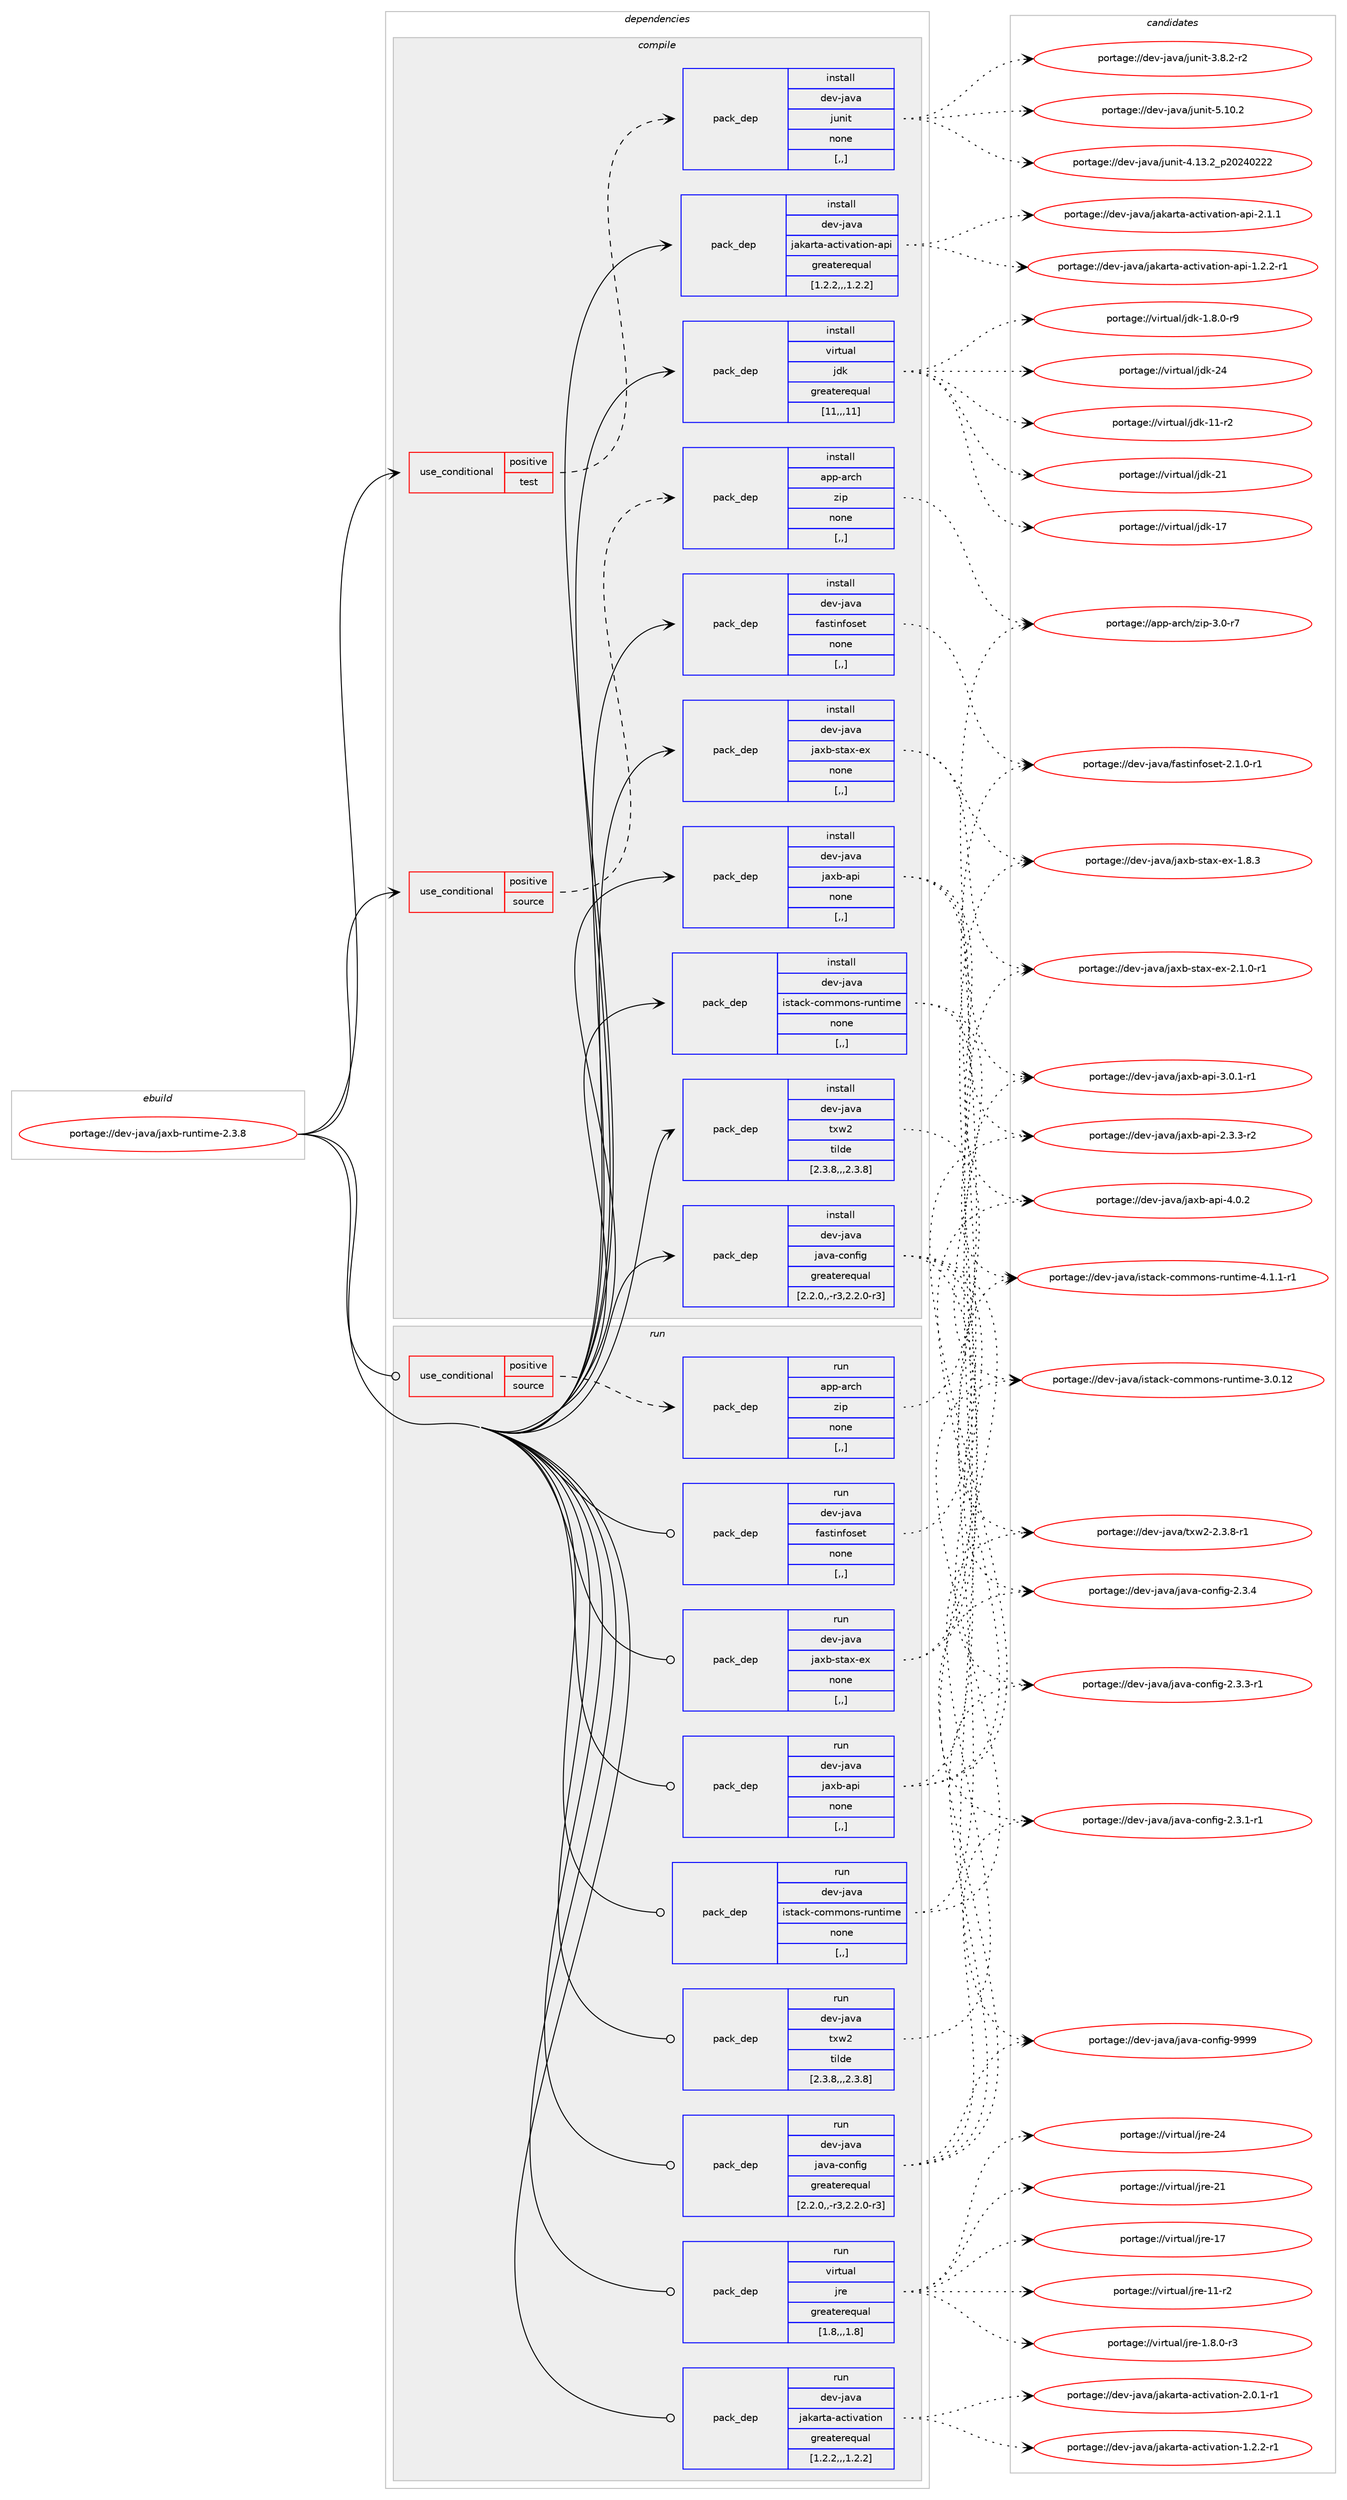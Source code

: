 digraph prolog {

# *************
# Graph options
# *************

newrank=true;
concentrate=true;
compound=true;
graph [rankdir=LR,fontname=Helvetica,fontsize=10,ranksep=1.5];#, ranksep=2.5, nodesep=0.2];
edge  [arrowhead=vee];
node  [fontname=Helvetica,fontsize=10];

# **********
# The ebuild
# **********

subgraph cluster_leftcol {
color=gray;
label=<<i>ebuild</i>>;
id [label="portage://dev-java/jaxb-runtime-2.3.8", color=red, width=4, href="../dev-java/jaxb-runtime-2.3.8.svg"];
}

# ****************
# The dependencies
# ****************

subgraph cluster_midcol {
color=gray;
label=<<i>dependencies</i>>;
subgraph cluster_compile {
fillcolor="#eeeeee";
style=filled;
label=<<i>compile</i>>;
subgraph cond21933 {
dependency94941 [label=<<TABLE BORDER="0" CELLBORDER="1" CELLSPACING="0" CELLPADDING="4"><TR><TD ROWSPAN="3" CELLPADDING="10">use_conditional</TD></TR><TR><TD>positive</TD></TR><TR><TD>source</TD></TR></TABLE>>, shape=none, color=red];
subgraph pack71953 {
dependency94942 [label=<<TABLE BORDER="0" CELLBORDER="1" CELLSPACING="0" CELLPADDING="4" WIDTH="220"><TR><TD ROWSPAN="6" CELLPADDING="30">pack_dep</TD></TR><TR><TD WIDTH="110">install</TD></TR><TR><TD>app-arch</TD></TR><TR><TD>zip</TD></TR><TR><TD>none</TD></TR><TR><TD>[,,]</TD></TR></TABLE>>, shape=none, color=blue];
}
dependency94941:e -> dependency94942:w [weight=20,style="dashed",arrowhead="vee"];
}
id:e -> dependency94941:w [weight=20,style="solid",arrowhead="vee"];
subgraph cond21934 {
dependency94943 [label=<<TABLE BORDER="0" CELLBORDER="1" CELLSPACING="0" CELLPADDING="4"><TR><TD ROWSPAN="3" CELLPADDING="10">use_conditional</TD></TR><TR><TD>positive</TD></TR><TR><TD>test</TD></TR></TABLE>>, shape=none, color=red];
subgraph pack71954 {
dependency94944 [label=<<TABLE BORDER="0" CELLBORDER="1" CELLSPACING="0" CELLPADDING="4" WIDTH="220"><TR><TD ROWSPAN="6" CELLPADDING="30">pack_dep</TD></TR><TR><TD WIDTH="110">install</TD></TR><TR><TD>dev-java</TD></TR><TR><TD>junit</TD></TR><TR><TD>none</TD></TR><TR><TD>[,,]</TD></TR></TABLE>>, shape=none, color=blue];
}
dependency94943:e -> dependency94944:w [weight=20,style="dashed",arrowhead="vee"];
}
id:e -> dependency94943:w [weight=20,style="solid",arrowhead="vee"];
subgraph pack71955 {
dependency94945 [label=<<TABLE BORDER="0" CELLBORDER="1" CELLSPACING="0" CELLPADDING="4" WIDTH="220"><TR><TD ROWSPAN="6" CELLPADDING="30">pack_dep</TD></TR><TR><TD WIDTH="110">install</TD></TR><TR><TD>dev-java</TD></TR><TR><TD>fastinfoset</TD></TR><TR><TD>none</TD></TR><TR><TD>[,,]</TD></TR></TABLE>>, shape=none, color=blue];
}
id:e -> dependency94945:w [weight=20,style="solid",arrowhead="vee"];
subgraph pack71956 {
dependency94946 [label=<<TABLE BORDER="0" CELLBORDER="1" CELLSPACING="0" CELLPADDING="4" WIDTH="220"><TR><TD ROWSPAN="6" CELLPADDING="30">pack_dep</TD></TR><TR><TD WIDTH="110">install</TD></TR><TR><TD>dev-java</TD></TR><TR><TD>istack-commons-runtime</TD></TR><TR><TD>none</TD></TR><TR><TD>[,,]</TD></TR></TABLE>>, shape=none, color=blue];
}
id:e -> dependency94946:w [weight=20,style="solid",arrowhead="vee"];
subgraph pack71957 {
dependency94947 [label=<<TABLE BORDER="0" CELLBORDER="1" CELLSPACING="0" CELLPADDING="4" WIDTH="220"><TR><TD ROWSPAN="6" CELLPADDING="30">pack_dep</TD></TR><TR><TD WIDTH="110">install</TD></TR><TR><TD>dev-java</TD></TR><TR><TD>jakarta-activation-api</TD></TR><TR><TD>greaterequal</TD></TR><TR><TD>[1.2.2,,,1.2.2]</TD></TR></TABLE>>, shape=none, color=blue];
}
id:e -> dependency94947:w [weight=20,style="solid",arrowhead="vee"];
subgraph pack71958 {
dependency94948 [label=<<TABLE BORDER="0" CELLBORDER="1" CELLSPACING="0" CELLPADDING="4" WIDTH="220"><TR><TD ROWSPAN="6" CELLPADDING="30">pack_dep</TD></TR><TR><TD WIDTH="110">install</TD></TR><TR><TD>dev-java</TD></TR><TR><TD>java-config</TD></TR><TR><TD>greaterequal</TD></TR><TR><TD>[2.2.0,,-r3,2.2.0-r3]</TD></TR></TABLE>>, shape=none, color=blue];
}
id:e -> dependency94948:w [weight=20,style="solid",arrowhead="vee"];
subgraph pack71959 {
dependency94949 [label=<<TABLE BORDER="0" CELLBORDER="1" CELLSPACING="0" CELLPADDING="4" WIDTH="220"><TR><TD ROWSPAN="6" CELLPADDING="30">pack_dep</TD></TR><TR><TD WIDTH="110">install</TD></TR><TR><TD>dev-java</TD></TR><TR><TD>jaxb-api</TD></TR><TR><TD>none</TD></TR><TR><TD>[,,]</TD></TR></TABLE>>, shape=none, color=blue];
}
id:e -> dependency94949:w [weight=20,style="solid",arrowhead="vee"];
subgraph pack71960 {
dependency94950 [label=<<TABLE BORDER="0" CELLBORDER="1" CELLSPACING="0" CELLPADDING="4" WIDTH="220"><TR><TD ROWSPAN="6" CELLPADDING="30">pack_dep</TD></TR><TR><TD WIDTH="110">install</TD></TR><TR><TD>dev-java</TD></TR><TR><TD>jaxb-stax-ex</TD></TR><TR><TD>none</TD></TR><TR><TD>[,,]</TD></TR></TABLE>>, shape=none, color=blue];
}
id:e -> dependency94950:w [weight=20,style="solid",arrowhead="vee"];
subgraph pack71961 {
dependency94951 [label=<<TABLE BORDER="0" CELLBORDER="1" CELLSPACING="0" CELLPADDING="4" WIDTH="220"><TR><TD ROWSPAN="6" CELLPADDING="30">pack_dep</TD></TR><TR><TD WIDTH="110">install</TD></TR><TR><TD>dev-java</TD></TR><TR><TD>txw2</TD></TR><TR><TD>tilde</TD></TR><TR><TD>[2.3.8,,,2.3.8]</TD></TR></TABLE>>, shape=none, color=blue];
}
id:e -> dependency94951:w [weight=20,style="solid",arrowhead="vee"];
subgraph pack71962 {
dependency94952 [label=<<TABLE BORDER="0" CELLBORDER="1" CELLSPACING="0" CELLPADDING="4" WIDTH="220"><TR><TD ROWSPAN="6" CELLPADDING="30">pack_dep</TD></TR><TR><TD WIDTH="110">install</TD></TR><TR><TD>virtual</TD></TR><TR><TD>jdk</TD></TR><TR><TD>greaterequal</TD></TR><TR><TD>[11,,,11]</TD></TR></TABLE>>, shape=none, color=blue];
}
id:e -> dependency94952:w [weight=20,style="solid",arrowhead="vee"];
}
subgraph cluster_compileandrun {
fillcolor="#eeeeee";
style=filled;
label=<<i>compile and run</i>>;
}
subgraph cluster_run {
fillcolor="#eeeeee";
style=filled;
label=<<i>run</i>>;
subgraph cond21935 {
dependency94953 [label=<<TABLE BORDER="0" CELLBORDER="1" CELLSPACING="0" CELLPADDING="4"><TR><TD ROWSPAN="3" CELLPADDING="10">use_conditional</TD></TR><TR><TD>positive</TD></TR><TR><TD>source</TD></TR></TABLE>>, shape=none, color=red];
subgraph pack71963 {
dependency94954 [label=<<TABLE BORDER="0" CELLBORDER="1" CELLSPACING="0" CELLPADDING="4" WIDTH="220"><TR><TD ROWSPAN="6" CELLPADDING="30">pack_dep</TD></TR><TR><TD WIDTH="110">run</TD></TR><TR><TD>app-arch</TD></TR><TR><TD>zip</TD></TR><TR><TD>none</TD></TR><TR><TD>[,,]</TD></TR></TABLE>>, shape=none, color=blue];
}
dependency94953:e -> dependency94954:w [weight=20,style="dashed",arrowhead="vee"];
}
id:e -> dependency94953:w [weight=20,style="solid",arrowhead="odot"];
subgraph pack71964 {
dependency94955 [label=<<TABLE BORDER="0" CELLBORDER="1" CELLSPACING="0" CELLPADDING="4" WIDTH="220"><TR><TD ROWSPAN="6" CELLPADDING="30">pack_dep</TD></TR><TR><TD WIDTH="110">run</TD></TR><TR><TD>dev-java</TD></TR><TR><TD>fastinfoset</TD></TR><TR><TD>none</TD></TR><TR><TD>[,,]</TD></TR></TABLE>>, shape=none, color=blue];
}
id:e -> dependency94955:w [weight=20,style="solid",arrowhead="odot"];
subgraph pack71965 {
dependency94956 [label=<<TABLE BORDER="0" CELLBORDER="1" CELLSPACING="0" CELLPADDING="4" WIDTH="220"><TR><TD ROWSPAN="6" CELLPADDING="30">pack_dep</TD></TR><TR><TD WIDTH="110">run</TD></TR><TR><TD>dev-java</TD></TR><TR><TD>istack-commons-runtime</TD></TR><TR><TD>none</TD></TR><TR><TD>[,,]</TD></TR></TABLE>>, shape=none, color=blue];
}
id:e -> dependency94956:w [weight=20,style="solid",arrowhead="odot"];
subgraph pack71966 {
dependency94957 [label=<<TABLE BORDER="0" CELLBORDER="1" CELLSPACING="0" CELLPADDING="4" WIDTH="220"><TR><TD ROWSPAN="6" CELLPADDING="30">pack_dep</TD></TR><TR><TD WIDTH="110">run</TD></TR><TR><TD>dev-java</TD></TR><TR><TD>jakarta-activation</TD></TR><TR><TD>greaterequal</TD></TR><TR><TD>[1.2.2,,,1.2.2]</TD></TR></TABLE>>, shape=none, color=blue];
}
id:e -> dependency94957:w [weight=20,style="solid",arrowhead="odot"];
subgraph pack71967 {
dependency94958 [label=<<TABLE BORDER="0" CELLBORDER="1" CELLSPACING="0" CELLPADDING="4" WIDTH="220"><TR><TD ROWSPAN="6" CELLPADDING="30">pack_dep</TD></TR><TR><TD WIDTH="110">run</TD></TR><TR><TD>dev-java</TD></TR><TR><TD>java-config</TD></TR><TR><TD>greaterequal</TD></TR><TR><TD>[2.2.0,,-r3,2.2.0-r3]</TD></TR></TABLE>>, shape=none, color=blue];
}
id:e -> dependency94958:w [weight=20,style="solid",arrowhead="odot"];
subgraph pack71968 {
dependency94959 [label=<<TABLE BORDER="0" CELLBORDER="1" CELLSPACING="0" CELLPADDING="4" WIDTH="220"><TR><TD ROWSPAN="6" CELLPADDING="30">pack_dep</TD></TR><TR><TD WIDTH="110">run</TD></TR><TR><TD>dev-java</TD></TR><TR><TD>jaxb-api</TD></TR><TR><TD>none</TD></TR><TR><TD>[,,]</TD></TR></TABLE>>, shape=none, color=blue];
}
id:e -> dependency94959:w [weight=20,style="solid",arrowhead="odot"];
subgraph pack71969 {
dependency94960 [label=<<TABLE BORDER="0" CELLBORDER="1" CELLSPACING="0" CELLPADDING="4" WIDTH="220"><TR><TD ROWSPAN="6" CELLPADDING="30">pack_dep</TD></TR><TR><TD WIDTH="110">run</TD></TR><TR><TD>dev-java</TD></TR><TR><TD>jaxb-stax-ex</TD></TR><TR><TD>none</TD></TR><TR><TD>[,,]</TD></TR></TABLE>>, shape=none, color=blue];
}
id:e -> dependency94960:w [weight=20,style="solid",arrowhead="odot"];
subgraph pack71970 {
dependency94961 [label=<<TABLE BORDER="0" CELLBORDER="1" CELLSPACING="0" CELLPADDING="4" WIDTH="220"><TR><TD ROWSPAN="6" CELLPADDING="30">pack_dep</TD></TR><TR><TD WIDTH="110">run</TD></TR><TR><TD>dev-java</TD></TR><TR><TD>txw2</TD></TR><TR><TD>tilde</TD></TR><TR><TD>[2.3.8,,,2.3.8]</TD></TR></TABLE>>, shape=none, color=blue];
}
id:e -> dependency94961:w [weight=20,style="solid",arrowhead="odot"];
subgraph pack71971 {
dependency94962 [label=<<TABLE BORDER="0" CELLBORDER="1" CELLSPACING="0" CELLPADDING="4" WIDTH="220"><TR><TD ROWSPAN="6" CELLPADDING="30">pack_dep</TD></TR><TR><TD WIDTH="110">run</TD></TR><TR><TD>virtual</TD></TR><TR><TD>jre</TD></TR><TR><TD>greaterequal</TD></TR><TR><TD>[1.8,,,1.8]</TD></TR></TABLE>>, shape=none, color=blue];
}
id:e -> dependency94962:w [weight=20,style="solid",arrowhead="odot"];
}
}

# **************
# The candidates
# **************

subgraph cluster_choices {
rank=same;
color=gray;
label=<<i>candidates</i>>;

subgraph choice71953 {
color=black;
nodesep=1;
choice9711211245971149910447122105112455146484511455 [label="portage://app-arch/zip-3.0-r7", color=red, width=4,href="../app-arch/zip-3.0-r7.svg"];
dependency94942:e -> choice9711211245971149910447122105112455146484511455:w [style=dotted,weight="100"];
}
subgraph choice71954 {
color=black;
nodesep=1;
choice1001011184510697118974710611711010511645534649484650 [label="portage://dev-java/junit-5.10.2", color=red, width=4,href="../dev-java/junit-5.10.2.svg"];
choice1001011184510697118974710611711010511645524649514650951125048505248505050 [label="portage://dev-java/junit-4.13.2_p20240222", color=red, width=4,href="../dev-java/junit-4.13.2_p20240222.svg"];
choice100101118451069711897471061171101051164551465646504511450 [label="portage://dev-java/junit-3.8.2-r2", color=red, width=4,href="../dev-java/junit-3.8.2-r2.svg"];
dependency94944:e -> choice1001011184510697118974710611711010511645534649484650:w [style=dotted,weight="100"];
dependency94944:e -> choice1001011184510697118974710611711010511645524649514650951125048505248505050:w [style=dotted,weight="100"];
dependency94944:e -> choice100101118451069711897471061171101051164551465646504511450:w [style=dotted,weight="100"];
}
subgraph choice71955 {
color=black;
nodesep=1;
choice10010111845106971189747102971151161051101021111151011164550464946484511449 [label="portage://dev-java/fastinfoset-2.1.0-r1", color=red, width=4,href="../dev-java/fastinfoset-2.1.0-r1.svg"];
dependency94945:e -> choice10010111845106971189747102971151161051101021111151011164550464946484511449:w [style=dotted,weight="100"];
}
subgraph choice71956 {
color=black;
nodesep=1;
choice1001011184510697118974710511511697991074599111109109111110115451141171101161051091014552464946494511449 [label="portage://dev-java/istack-commons-runtime-4.1.1-r1", color=red, width=4,href="../dev-java/istack-commons-runtime-4.1.1-r1.svg"];
choice10010111845106971189747105115116979910745991111091091111101154511411711011610510910145514648464950 [label="portage://dev-java/istack-commons-runtime-3.0.12", color=red, width=4,href="../dev-java/istack-commons-runtime-3.0.12.svg"];
dependency94946:e -> choice1001011184510697118974710511511697991074599111109109111110115451141171101161051091014552464946494511449:w [style=dotted,weight="100"];
dependency94946:e -> choice10010111845106971189747105115116979910745991111091091111101154511411711011610510910145514648464950:w [style=dotted,weight="100"];
}
subgraph choice71957 {
color=black;
nodesep=1;
choice10010111845106971189747106971079711411697459799116105118971161051111104597112105455046494649 [label="portage://dev-java/jakarta-activation-api-2.1.1", color=red, width=4,href="../dev-java/jakarta-activation-api-2.1.1.svg"];
choice100101118451069711897471069710797114116974597991161051189711610511111045971121054549465046504511449 [label="portage://dev-java/jakarta-activation-api-1.2.2-r1", color=red, width=4,href="../dev-java/jakarta-activation-api-1.2.2-r1.svg"];
dependency94947:e -> choice10010111845106971189747106971079711411697459799116105118971161051111104597112105455046494649:w [style=dotted,weight="100"];
dependency94947:e -> choice100101118451069711897471069710797114116974597991161051189711610511111045971121054549465046504511449:w [style=dotted,weight="100"];
}
subgraph choice71958 {
color=black;
nodesep=1;
choice10010111845106971189747106971189745991111101021051034557575757 [label="portage://dev-java/java-config-9999", color=red, width=4,href="../dev-java/java-config-9999.svg"];
choice1001011184510697118974710697118974599111110102105103455046514652 [label="portage://dev-java/java-config-2.3.4", color=red, width=4,href="../dev-java/java-config-2.3.4.svg"];
choice10010111845106971189747106971189745991111101021051034550465146514511449 [label="portage://dev-java/java-config-2.3.3-r1", color=red, width=4,href="../dev-java/java-config-2.3.3-r1.svg"];
choice10010111845106971189747106971189745991111101021051034550465146494511449 [label="portage://dev-java/java-config-2.3.1-r1", color=red, width=4,href="../dev-java/java-config-2.3.1-r1.svg"];
dependency94948:e -> choice10010111845106971189747106971189745991111101021051034557575757:w [style=dotted,weight="100"];
dependency94948:e -> choice1001011184510697118974710697118974599111110102105103455046514652:w [style=dotted,weight="100"];
dependency94948:e -> choice10010111845106971189747106971189745991111101021051034550465146514511449:w [style=dotted,weight="100"];
dependency94948:e -> choice10010111845106971189747106971189745991111101021051034550465146494511449:w [style=dotted,weight="100"];
}
subgraph choice71959 {
color=black;
nodesep=1;
choice1001011184510697118974710697120984597112105455246484650 [label="portage://dev-java/jaxb-api-4.0.2", color=red, width=4,href="../dev-java/jaxb-api-4.0.2.svg"];
choice10010111845106971189747106971209845971121054551464846494511449 [label="portage://dev-java/jaxb-api-3.0.1-r1", color=red, width=4,href="../dev-java/jaxb-api-3.0.1-r1.svg"];
choice10010111845106971189747106971209845971121054550465146514511450 [label="portage://dev-java/jaxb-api-2.3.3-r2", color=red, width=4,href="../dev-java/jaxb-api-2.3.3-r2.svg"];
dependency94949:e -> choice1001011184510697118974710697120984597112105455246484650:w [style=dotted,weight="100"];
dependency94949:e -> choice10010111845106971189747106971209845971121054551464846494511449:w [style=dotted,weight="100"];
dependency94949:e -> choice10010111845106971189747106971209845971121054550465146514511450:w [style=dotted,weight="100"];
}
subgraph choice71960 {
color=black;
nodesep=1;
choice1001011184510697118974710697120984511511697120451011204550464946484511449 [label="portage://dev-java/jaxb-stax-ex-2.1.0-r1", color=red, width=4,href="../dev-java/jaxb-stax-ex-2.1.0-r1.svg"];
choice100101118451069711897471069712098451151169712045101120454946564651 [label="portage://dev-java/jaxb-stax-ex-1.8.3", color=red, width=4,href="../dev-java/jaxb-stax-ex-1.8.3.svg"];
dependency94950:e -> choice1001011184510697118974710697120984511511697120451011204550464946484511449:w [style=dotted,weight="100"];
dependency94950:e -> choice100101118451069711897471069712098451151169712045101120454946564651:w [style=dotted,weight="100"];
}
subgraph choice71961 {
color=black;
nodesep=1;
choice10010111845106971189747116120119504550465146564511449 [label="portage://dev-java/txw2-2.3.8-r1", color=red, width=4,href="../dev-java/txw2-2.3.8-r1.svg"];
dependency94951:e -> choice10010111845106971189747116120119504550465146564511449:w [style=dotted,weight="100"];
}
subgraph choice71962 {
color=black;
nodesep=1;
choice1181051141161179710847106100107455052 [label="portage://virtual/jdk-24", color=red, width=4,href="../virtual/jdk-24.svg"];
choice1181051141161179710847106100107455049 [label="portage://virtual/jdk-21", color=red, width=4,href="../virtual/jdk-21.svg"];
choice1181051141161179710847106100107454955 [label="portage://virtual/jdk-17", color=red, width=4,href="../virtual/jdk-17.svg"];
choice11810511411611797108471061001074549494511450 [label="portage://virtual/jdk-11-r2", color=red, width=4,href="../virtual/jdk-11-r2.svg"];
choice11810511411611797108471061001074549465646484511457 [label="portage://virtual/jdk-1.8.0-r9", color=red, width=4,href="../virtual/jdk-1.8.0-r9.svg"];
dependency94952:e -> choice1181051141161179710847106100107455052:w [style=dotted,weight="100"];
dependency94952:e -> choice1181051141161179710847106100107455049:w [style=dotted,weight="100"];
dependency94952:e -> choice1181051141161179710847106100107454955:w [style=dotted,weight="100"];
dependency94952:e -> choice11810511411611797108471061001074549494511450:w [style=dotted,weight="100"];
dependency94952:e -> choice11810511411611797108471061001074549465646484511457:w [style=dotted,weight="100"];
}
subgraph choice71963 {
color=black;
nodesep=1;
choice9711211245971149910447122105112455146484511455 [label="portage://app-arch/zip-3.0-r7", color=red, width=4,href="../app-arch/zip-3.0-r7.svg"];
dependency94954:e -> choice9711211245971149910447122105112455146484511455:w [style=dotted,weight="100"];
}
subgraph choice71964 {
color=black;
nodesep=1;
choice10010111845106971189747102971151161051101021111151011164550464946484511449 [label="portage://dev-java/fastinfoset-2.1.0-r1", color=red, width=4,href="../dev-java/fastinfoset-2.1.0-r1.svg"];
dependency94955:e -> choice10010111845106971189747102971151161051101021111151011164550464946484511449:w [style=dotted,weight="100"];
}
subgraph choice71965 {
color=black;
nodesep=1;
choice1001011184510697118974710511511697991074599111109109111110115451141171101161051091014552464946494511449 [label="portage://dev-java/istack-commons-runtime-4.1.1-r1", color=red, width=4,href="../dev-java/istack-commons-runtime-4.1.1-r1.svg"];
choice10010111845106971189747105115116979910745991111091091111101154511411711011610510910145514648464950 [label="portage://dev-java/istack-commons-runtime-3.0.12", color=red, width=4,href="../dev-java/istack-commons-runtime-3.0.12.svg"];
dependency94956:e -> choice1001011184510697118974710511511697991074599111109109111110115451141171101161051091014552464946494511449:w [style=dotted,weight="100"];
dependency94956:e -> choice10010111845106971189747105115116979910745991111091091111101154511411711011610510910145514648464950:w [style=dotted,weight="100"];
}
subgraph choice71966 {
color=black;
nodesep=1;
choice10010111845106971189747106971079711411697459799116105118971161051111104550464846494511449 [label="portage://dev-java/jakarta-activation-2.0.1-r1", color=red, width=4,href="../dev-java/jakarta-activation-2.0.1-r1.svg"];
choice10010111845106971189747106971079711411697459799116105118971161051111104549465046504511449 [label="portage://dev-java/jakarta-activation-1.2.2-r1", color=red, width=4,href="../dev-java/jakarta-activation-1.2.2-r1.svg"];
dependency94957:e -> choice10010111845106971189747106971079711411697459799116105118971161051111104550464846494511449:w [style=dotted,weight="100"];
dependency94957:e -> choice10010111845106971189747106971079711411697459799116105118971161051111104549465046504511449:w [style=dotted,weight="100"];
}
subgraph choice71967 {
color=black;
nodesep=1;
choice10010111845106971189747106971189745991111101021051034557575757 [label="portage://dev-java/java-config-9999", color=red, width=4,href="../dev-java/java-config-9999.svg"];
choice1001011184510697118974710697118974599111110102105103455046514652 [label="portage://dev-java/java-config-2.3.4", color=red, width=4,href="../dev-java/java-config-2.3.4.svg"];
choice10010111845106971189747106971189745991111101021051034550465146514511449 [label="portage://dev-java/java-config-2.3.3-r1", color=red, width=4,href="../dev-java/java-config-2.3.3-r1.svg"];
choice10010111845106971189747106971189745991111101021051034550465146494511449 [label="portage://dev-java/java-config-2.3.1-r1", color=red, width=4,href="../dev-java/java-config-2.3.1-r1.svg"];
dependency94958:e -> choice10010111845106971189747106971189745991111101021051034557575757:w [style=dotted,weight="100"];
dependency94958:e -> choice1001011184510697118974710697118974599111110102105103455046514652:w [style=dotted,weight="100"];
dependency94958:e -> choice10010111845106971189747106971189745991111101021051034550465146514511449:w [style=dotted,weight="100"];
dependency94958:e -> choice10010111845106971189747106971189745991111101021051034550465146494511449:w [style=dotted,weight="100"];
}
subgraph choice71968 {
color=black;
nodesep=1;
choice1001011184510697118974710697120984597112105455246484650 [label="portage://dev-java/jaxb-api-4.0.2", color=red, width=4,href="../dev-java/jaxb-api-4.0.2.svg"];
choice10010111845106971189747106971209845971121054551464846494511449 [label="portage://dev-java/jaxb-api-3.0.1-r1", color=red, width=4,href="../dev-java/jaxb-api-3.0.1-r1.svg"];
choice10010111845106971189747106971209845971121054550465146514511450 [label="portage://dev-java/jaxb-api-2.3.3-r2", color=red, width=4,href="../dev-java/jaxb-api-2.3.3-r2.svg"];
dependency94959:e -> choice1001011184510697118974710697120984597112105455246484650:w [style=dotted,weight="100"];
dependency94959:e -> choice10010111845106971189747106971209845971121054551464846494511449:w [style=dotted,weight="100"];
dependency94959:e -> choice10010111845106971189747106971209845971121054550465146514511450:w [style=dotted,weight="100"];
}
subgraph choice71969 {
color=black;
nodesep=1;
choice1001011184510697118974710697120984511511697120451011204550464946484511449 [label="portage://dev-java/jaxb-stax-ex-2.1.0-r1", color=red, width=4,href="../dev-java/jaxb-stax-ex-2.1.0-r1.svg"];
choice100101118451069711897471069712098451151169712045101120454946564651 [label="portage://dev-java/jaxb-stax-ex-1.8.3", color=red, width=4,href="../dev-java/jaxb-stax-ex-1.8.3.svg"];
dependency94960:e -> choice1001011184510697118974710697120984511511697120451011204550464946484511449:w [style=dotted,weight="100"];
dependency94960:e -> choice100101118451069711897471069712098451151169712045101120454946564651:w [style=dotted,weight="100"];
}
subgraph choice71970 {
color=black;
nodesep=1;
choice10010111845106971189747116120119504550465146564511449 [label="portage://dev-java/txw2-2.3.8-r1", color=red, width=4,href="../dev-java/txw2-2.3.8-r1.svg"];
dependency94961:e -> choice10010111845106971189747116120119504550465146564511449:w [style=dotted,weight="100"];
}
subgraph choice71971 {
color=black;
nodesep=1;
choice1181051141161179710847106114101455052 [label="portage://virtual/jre-24", color=red, width=4,href="../virtual/jre-24.svg"];
choice1181051141161179710847106114101455049 [label="portage://virtual/jre-21", color=red, width=4,href="../virtual/jre-21.svg"];
choice1181051141161179710847106114101454955 [label="portage://virtual/jre-17", color=red, width=4,href="../virtual/jre-17.svg"];
choice11810511411611797108471061141014549494511450 [label="portage://virtual/jre-11-r2", color=red, width=4,href="../virtual/jre-11-r2.svg"];
choice11810511411611797108471061141014549465646484511451 [label="portage://virtual/jre-1.8.0-r3", color=red, width=4,href="../virtual/jre-1.8.0-r3.svg"];
dependency94962:e -> choice1181051141161179710847106114101455052:w [style=dotted,weight="100"];
dependency94962:e -> choice1181051141161179710847106114101455049:w [style=dotted,weight="100"];
dependency94962:e -> choice1181051141161179710847106114101454955:w [style=dotted,weight="100"];
dependency94962:e -> choice11810511411611797108471061141014549494511450:w [style=dotted,weight="100"];
dependency94962:e -> choice11810511411611797108471061141014549465646484511451:w [style=dotted,weight="100"];
}
}

}
